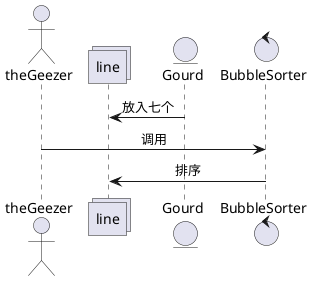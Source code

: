 @startuml

actor theGeezer
collections line
entity Gourd
control BubbleSorter

skinparam sequenceMessageAlign center

line <- Gourd : 放入七个
theGeezer -> BubbleSorter : 调用
BubbleSorter -> line : 排序

@enduml